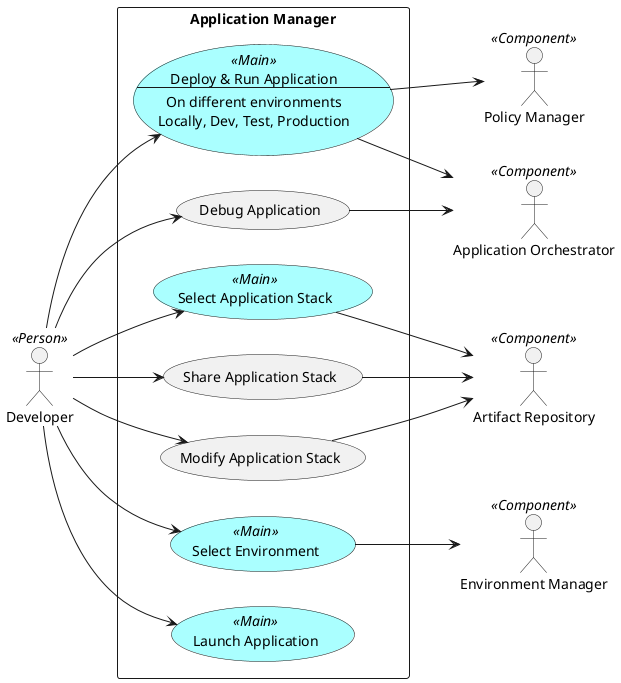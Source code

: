 @startuml

left to right direction

skinparam usecase {
  BackgroudnColor #ffffaa
  BackgroundColor<<Main>> #aaffff
}
actor :Developer: <<Person>>

actor :Policy Manager: <<Component>>
actor :Environment Manager: <<Component>>
actor :Application Orchestrator: <<Component>>
actor :Artifact Repository: <<Component>>

rectangle "Application Manager" {
UseCase DRA <<Main>> as "Deploy & Run Application
---
On different environments
Locally, Dev, Test, Production
"

UseCase SAS <<Main>> as "Select Application Stack"
UseCase SE <<Main>> as "Select Environment"
UseCase DA as "Debug Application"
UseCase MAS as "Modify Application Stack"
UseCase SAS2 as "Share Application Stack"
UseCase LA <<Main>> as "Launch Application"

Developer --> DRA
Developer --> LA
Developer --> SAS
Developer --> DA
Developer --> MAS
Developer --> SAS2
Developer --> SE <<Main>>
SE --> (Environment Manager)
SAS2 --> (Artifact Repository)
SAS --> (Artifact Repository)
MAS --> (Artifact Repository)
DRA --> (Application Orchestrator)
DA --> (Application Orchestrator)
DRA --> (Policy Manager)
}

@enduml

